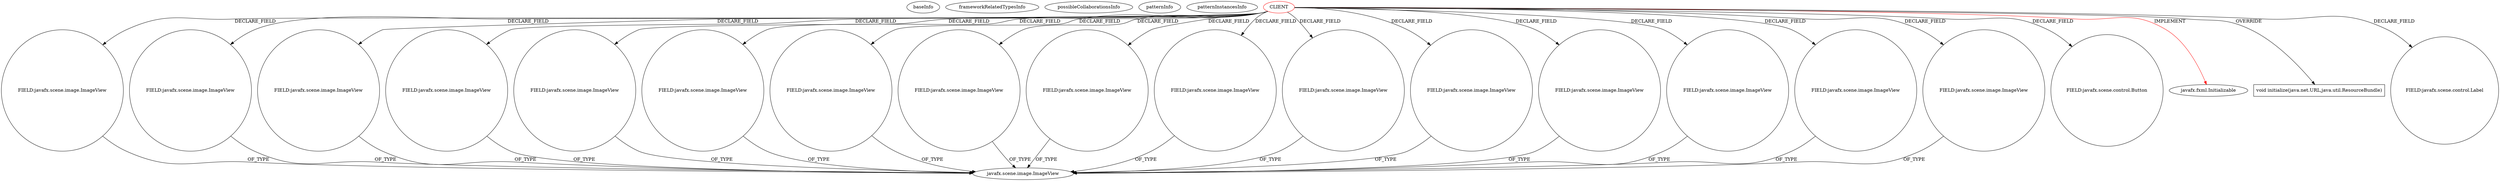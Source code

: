 digraph {
baseInfo[graphId=412,category="pattern",isAnonymous=false,possibleRelation=false]
frameworkRelatedTypesInfo[0="javafx.fxml.Initializable"]
possibleCollaborationsInfo[]
patternInfo[frequency=2.0,patternRootClient=0]
patternInstancesInfo[0="dodaio-SoftwareBlack21G~/dodaio-SoftwareBlack21G/SoftwareBlack21G-master/Blackjack/src/Viewer/MainGamev2Controller.java~MainGamev2Controller~2521",1="giatuyentiensinh-Project1~/giatuyentiensinh-Project1/Project1-master/Project1/src/control/MainUIController.java~MainUIController~2734"]
27[label="FIELD:javafx.scene.image.ImageView",vertexType="FIELD_DECLARATION",isFrameworkType=false,shape=circle]
16[label="javafx.scene.image.ImageView",vertexType="FRAMEWORK_CLASS_TYPE",isFrameworkType=false]
31[label="FIELD:javafx.scene.image.ImageView",vertexType="FIELD_DECLARATION",isFrameworkType=false,shape=circle]
63[label="FIELD:javafx.scene.image.ImageView",vertexType="FIELD_DECLARATION",isFrameworkType=false,shape=circle]
53[label="FIELD:javafx.scene.image.ImageView",vertexType="FIELD_DECLARATION",isFrameworkType=false,shape=circle]
55[label="FIELD:javafx.scene.image.ImageView",vertexType="FIELD_DECLARATION",isFrameworkType=false,shape=circle]
25[label="FIELD:javafx.scene.image.ImageView",vertexType="FIELD_DECLARATION",isFrameworkType=false,shape=circle]
21[label="FIELD:javafx.scene.image.ImageView",vertexType="FIELD_DECLARATION",isFrameworkType=false,shape=circle]
51[label="FIELD:javafx.scene.image.ImageView",vertexType="FIELD_DECLARATION",isFrameworkType=false,shape=circle]
57[label="FIELD:javafx.scene.image.ImageView",vertexType="FIELD_DECLARATION",isFrameworkType=false,shape=circle]
23[label="FIELD:javafx.scene.image.ImageView",vertexType="FIELD_DECLARATION",isFrameworkType=false,shape=circle]
43[label="FIELD:javafx.scene.image.ImageView",vertexType="FIELD_DECLARATION",isFrameworkType=false,shape=circle]
41[label="FIELD:javafx.scene.image.ImageView",vertexType="FIELD_DECLARATION",isFrameworkType=false,shape=circle]
15[label="FIELD:javafx.scene.image.ImageView",vertexType="FIELD_DECLARATION",isFrameworkType=false,shape=circle]
61[label="FIELD:javafx.scene.image.ImageView",vertexType="FIELD_DECLARATION",isFrameworkType=false,shape=circle]
19[label="FIELD:javafx.scene.image.ImageView",vertexType="FIELD_DECLARATION",isFrameworkType=false,shape=circle]
49[label="FIELD:javafx.scene.image.ImageView",vertexType="FIELD_DECLARATION",isFrameworkType=false,shape=circle]
0[label="CLIENT",vertexType="ROOT_CLIENT_CLASS_DECLARATION",isFrameworkType=false,color=red]
9[label="FIELD:javafx.scene.control.Button",vertexType="FIELD_DECLARATION",isFrameworkType=false,shape=circle]
2[label="javafx.fxml.Initializable",vertexType="FRAMEWORK_INTERFACE_TYPE",isFrameworkType=false]
73[label="void initialize(java.net.URL,java.util.ResourceBundle)",vertexType="OVERRIDING_METHOD_DECLARATION",isFrameworkType=false,shape=box]
45[label="FIELD:javafx.scene.control.Label",vertexType="FIELD_DECLARATION",isFrameworkType=false,shape=circle]
41->16[label="OF_TYPE"]
43->16[label="OF_TYPE"]
0->21[label="DECLARE_FIELD"]
0->27[label="DECLARE_FIELD"]
0->55[label="DECLARE_FIELD"]
15->16[label="OF_TYPE"]
57->16[label="OF_TYPE"]
0->63[label="DECLARE_FIELD"]
61->16[label="OF_TYPE"]
23->16[label="OF_TYPE"]
0->73[label="OVERRIDE"]
53->16[label="OF_TYPE"]
27->16[label="OF_TYPE"]
25->16[label="OF_TYPE"]
0->9[label="DECLARE_FIELD"]
0->19[label="DECLARE_FIELD"]
21->16[label="OF_TYPE"]
63->16[label="OF_TYPE"]
51->16[label="OF_TYPE"]
0->2[label="IMPLEMENT",color=red]
31->16[label="OF_TYPE"]
0->53[label="DECLARE_FIELD"]
0->57[label="DECLARE_FIELD"]
19->16[label="OF_TYPE"]
55->16[label="OF_TYPE"]
49->16[label="OF_TYPE"]
0->51[label="DECLARE_FIELD"]
0->43[label="DECLARE_FIELD"]
0->15[label="DECLARE_FIELD"]
0->49[label="DECLARE_FIELD"]
0->31[label="DECLARE_FIELD"]
0->61[label="DECLARE_FIELD"]
0->45[label="DECLARE_FIELD"]
0->23[label="DECLARE_FIELD"]
0->41[label="DECLARE_FIELD"]
0->25[label="DECLARE_FIELD"]
}
